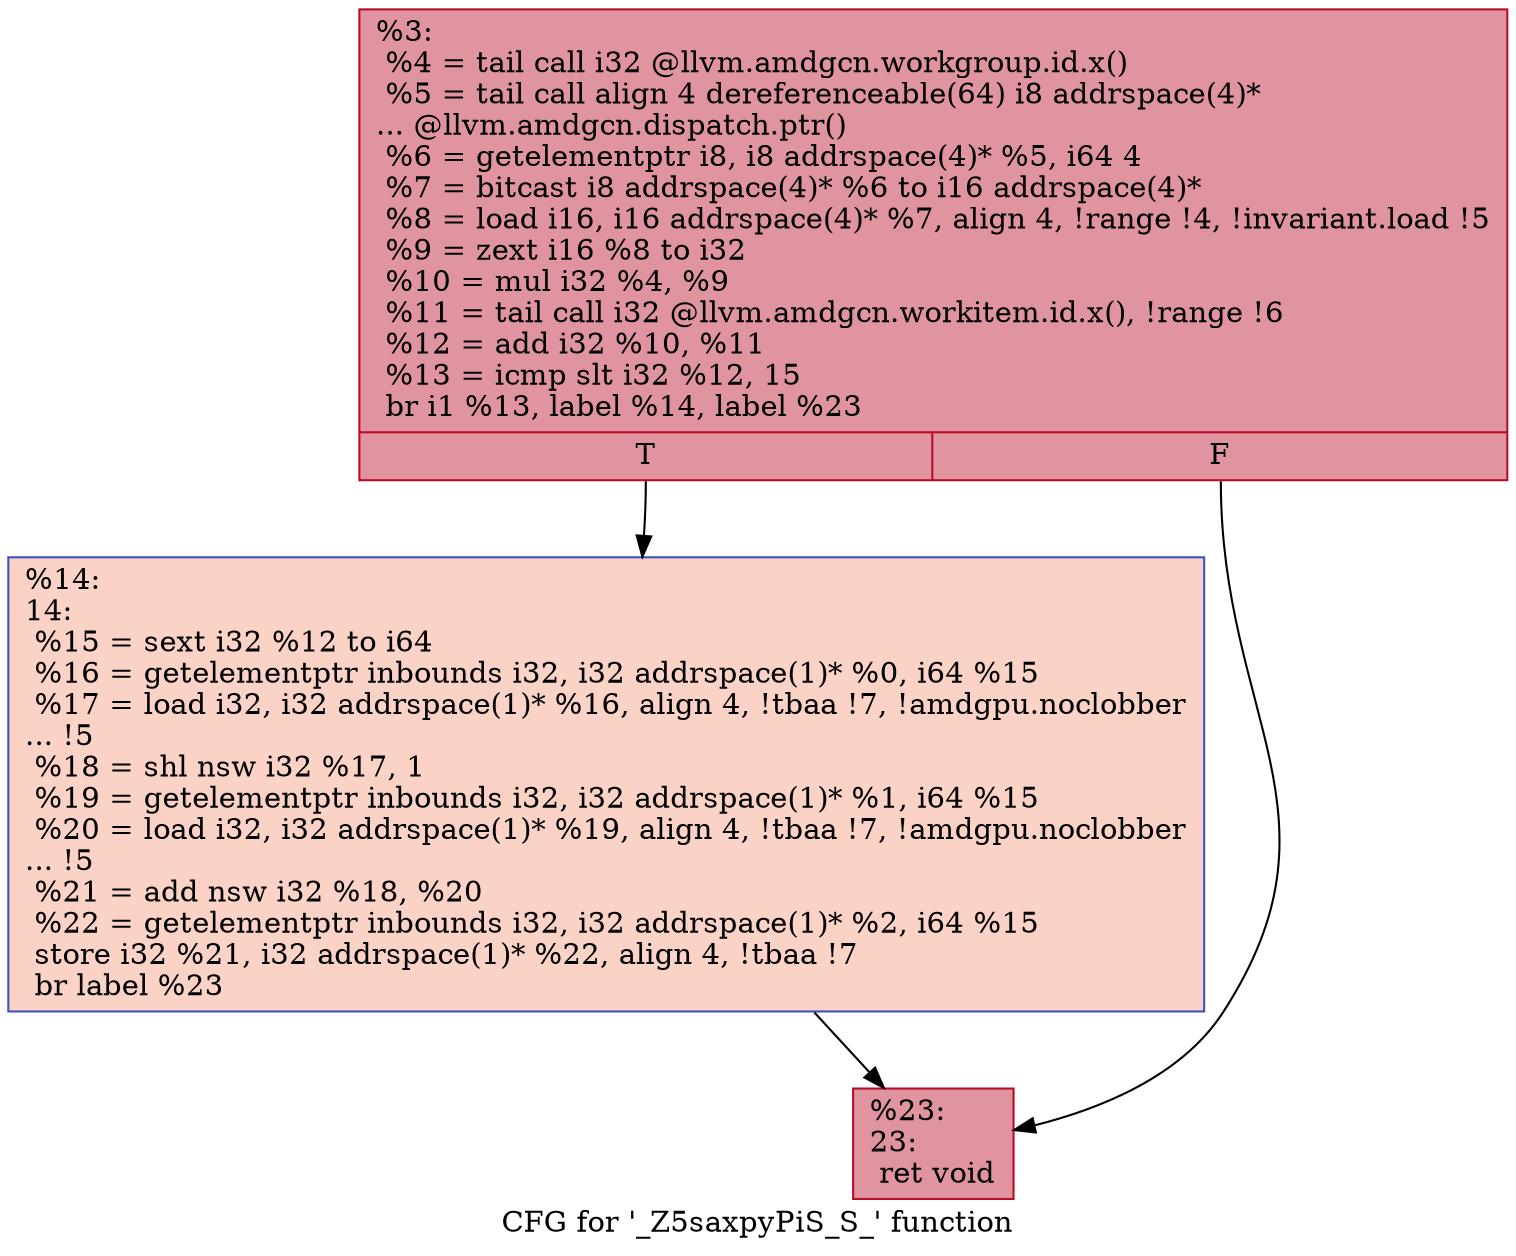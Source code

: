digraph "CFG for '_Z5saxpyPiS_S_' function" {
	label="CFG for '_Z5saxpyPiS_S_' function";

	Node0x4cd3060 [shape=record,color="#b70d28ff", style=filled, fillcolor="#b70d2870",label="{%3:\l  %4 = tail call i32 @llvm.amdgcn.workgroup.id.x()\l  %5 = tail call align 4 dereferenceable(64) i8 addrspace(4)*\l... @llvm.amdgcn.dispatch.ptr()\l  %6 = getelementptr i8, i8 addrspace(4)* %5, i64 4\l  %7 = bitcast i8 addrspace(4)* %6 to i16 addrspace(4)*\l  %8 = load i16, i16 addrspace(4)* %7, align 4, !range !4, !invariant.load !5\l  %9 = zext i16 %8 to i32\l  %10 = mul i32 %4, %9\l  %11 = tail call i32 @llvm.amdgcn.workitem.id.x(), !range !6\l  %12 = add i32 %10, %11\l  %13 = icmp slt i32 %12, 15\l  br i1 %13, label %14, label %23\l|{<s0>T|<s1>F}}"];
	Node0x4cd3060:s0 -> Node0x4cd4f70;
	Node0x4cd3060:s1 -> Node0x4cd5000;
	Node0x4cd4f70 [shape=record,color="#3d50c3ff", style=filled, fillcolor="#f59c7d70",label="{%14:\l14:                                               \l  %15 = sext i32 %12 to i64\l  %16 = getelementptr inbounds i32, i32 addrspace(1)* %0, i64 %15\l  %17 = load i32, i32 addrspace(1)* %16, align 4, !tbaa !7, !amdgpu.noclobber\l... !5\l  %18 = shl nsw i32 %17, 1\l  %19 = getelementptr inbounds i32, i32 addrspace(1)* %1, i64 %15\l  %20 = load i32, i32 addrspace(1)* %19, align 4, !tbaa !7, !amdgpu.noclobber\l... !5\l  %21 = add nsw i32 %18, %20\l  %22 = getelementptr inbounds i32, i32 addrspace(1)* %2, i64 %15\l  store i32 %21, i32 addrspace(1)* %22, align 4, !tbaa !7\l  br label %23\l}"];
	Node0x4cd4f70 -> Node0x4cd5000;
	Node0x4cd5000 [shape=record,color="#b70d28ff", style=filled, fillcolor="#b70d2870",label="{%23:\l23:                                               \l  ret void\l}"];
}
